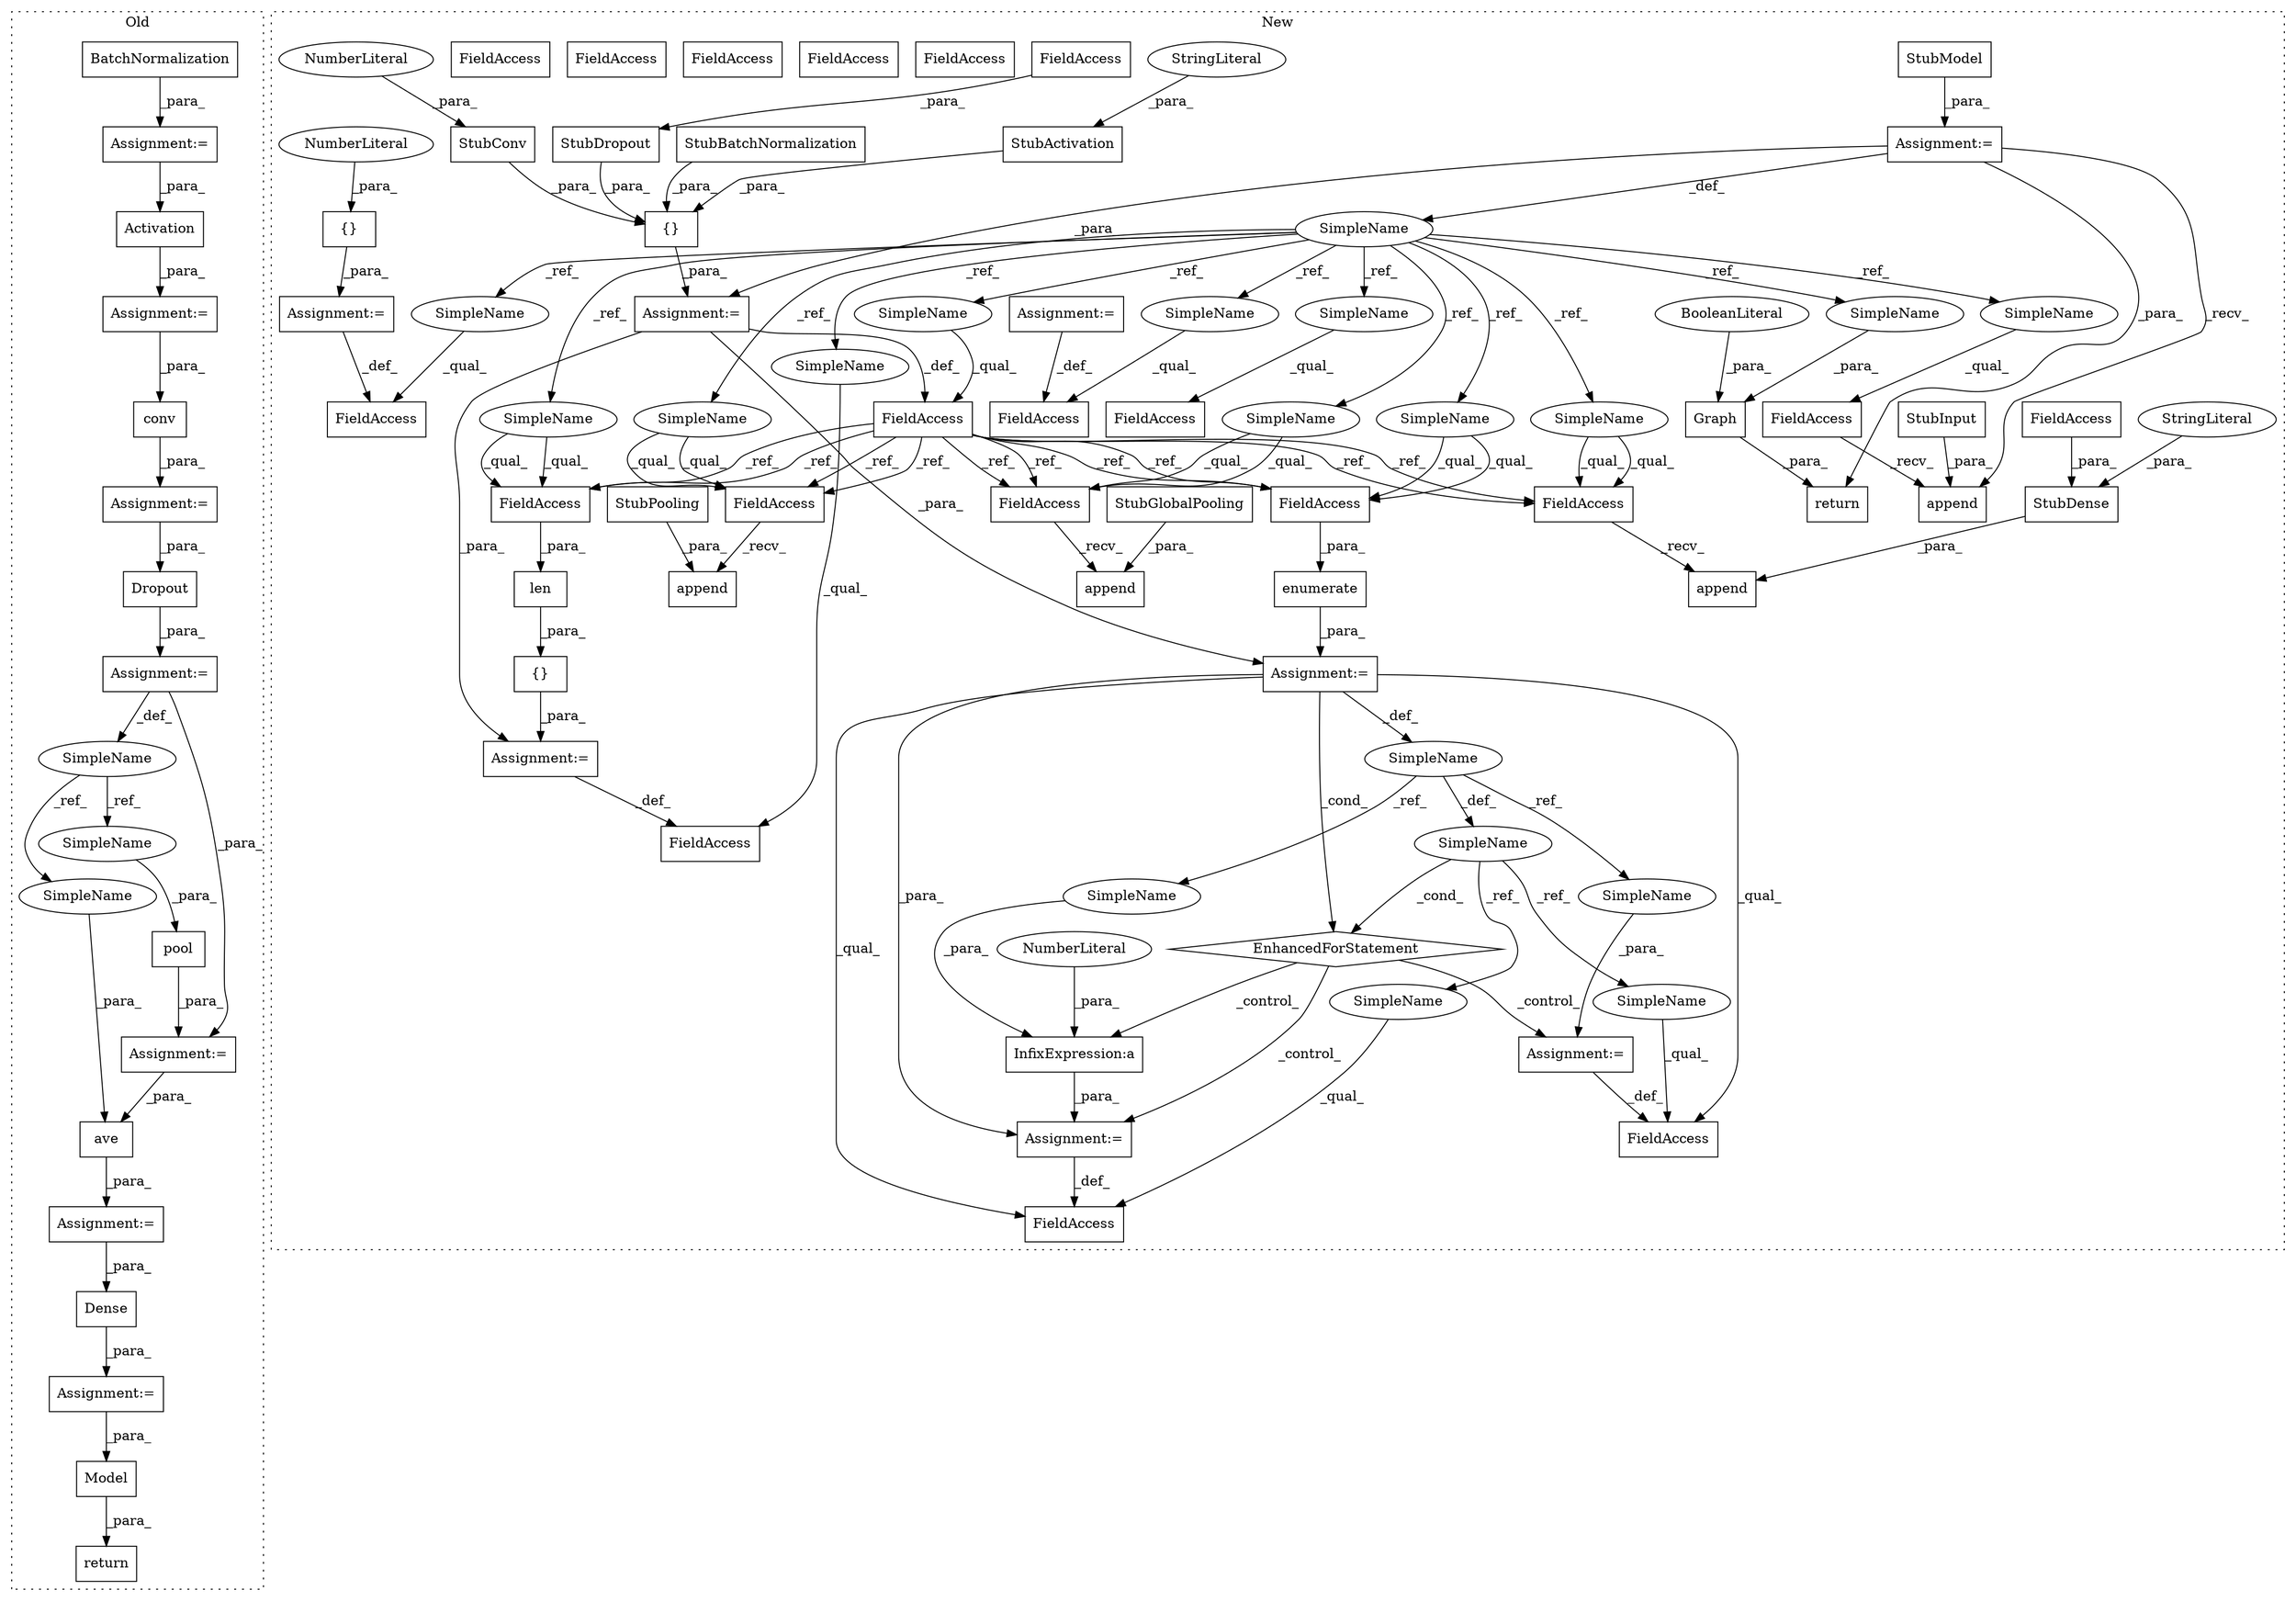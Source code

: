 digraph G {
subgraph cluster0 {
1 [label="Dropout" a="32" s="2570,2591" l="8,1" shape="box"];
3 [label="ave" a="32" s="2739,2756" l="4,1" shape="box"];
4 [label="Dense" a="32" s="2777,2796" l="6,1" shape="box"];
5 [label="SimpleName" a="42" s="2556" l="13" shape="ellipse"];
6 [label="pool" a="32" s="2686,2704" l="5,1" shape="box"];
8 [label="Model" a="32" s="2810,2842" l="6,1" shape="box"];
9 [label="conv" a="32" s="2529,2547" l="5,1" shape="box"];
10 [label="Activation" a="32" s="2482,2506" l="11,1" shape="box"];
11 [label="Assignment:=" a="7" s="2481" l="1" shape="box"];
12 [label="Assignment:=" a="7" s="2426" l="1" shape="box"];
13 [label="Assignment:=" a="7" s="2685" l="1" shape="box"];
14 [label="Assignment:=" a="7" s="2738" l="1" shape="box"];
15 [label="Assignment:=" a="7" s="2528" l="1" shape="box"];
16 [label="Assignment:=" a="7" s="2569" l="1" shape="box"];
17 [label="Assignment:=" a="7" s="2776" l="1" shape="box"];
19 [label="return" a="41" s="2803" l="7" shape="box"];
20 [label="BatchNormalization" a="32" s="2427,2459" l="19,1" shape="box"];
88 [label="SimpleName" a="42" s="2743" l="13" shape="ellipse"];
89 [label="SimpleName" a="42" s="2691" l="13" shape="ellipse"];
label = "Old";
style="dotted";
}
subgraph cluster1 {
2 [label="StubDense" a="32" s="3176,3210" l="10,1" shape="box"];
7 [label="FieldAccess" a="22" s="3186" l="14" shape="box"];
18 [label="StringLiteral" a="45" s="3201" l="9" shape="ellipse"];
21 [label="append" a="32" s="3169,3211" l="7,1" shape="box"];
22 [label="{}" a="4" s="2851,2968" l="1,1" shape="box"];
23 [label="InfixExpression:a" a="27" s="3430" l="3" shape="box"];
24 [label="{}" a="4" s="3249,3267" l="1,1" shape="box"];
25 [label="StubConv" a="32" s="2900,2927" l="9,1" shape="box"];
26 [label="NumberLiteral" a="34" s="3433" l="1" shape="ellipse"];
27 [label="NumberLiteral" a="34" s="2921" l="1" shape="ellipse"];
28 [label="SimpleName" a="42" s="3345" l="5" shape="ellipse"];
29 [label="EnhancedForStatement" a="70" s="3274,3376" l="67,2" shape="diamond"];
30 [label="StubActivation" a="32" s="2877,2898" l="15,1" shape="box"];
31 [label="StubModel" a="32" s="2615" l="11" shape="box"];
32 [label="StringLiteral" a="45" s="2892" l="6" shape="ellipse"];
33 [label="Graph" a="32" s="3454,3471" l="6,1" shape="box"];
34 [label="BooleanLiteral" a="9" s="3466" l="5" shape="ellipse"];
35 [label="SimpleName" a="42" s="2609" l="5" shape="ellipse"];
36 [label="FieldAccess" a="22" s="2672" l="12" shape="box"];
37 [label="{}" a="4" s="2694,2696" l="1,1" shape="box"];
38 [label="NumberLiteral" a="34" s="2695" l="1" shape="ellipse"];
39 [label="len" a="32" s="3250,3266" l="4,1" shape="box"];
40 [label="FieldAccess" a="22" s="3156" l="12" shape="box"];
41 [label="FieldAccess" a="22" s="2828" l="12" shape="box"];
42 [label="FieldAccess" a="22" s="3107" l="12" shape="box"];
43 [label="FieldAccess" a="22" s="2703" l="12" shape="box"];
44 [label="FieldAccess" a="22" s="2828" l="12" shape="box"];
45 [label="FieldAccess" a="22" s="3386" l="11" shape="box"];
46 [label="FieldAccess" a="22" s="3254" l="12" shape="box"];
47 [label="FieldAccess" a="22" s="2632" l="17" shape="box"];
48 [label="FieldAccess" a="22" s="3363" l="12" shape="box"];
49 [label="FieldAccess" a="22" s="3049" l="12" shape="box"];
50 [label="FieldAccess" a="22" s="3218" l="13" shape="box"];
51 [label="FieldAccess" a="22" s="3411" l="12" shape="box"];
52 [label="StubBatchNormalization" a="32" s="2852" l="24" shape="box"];
53 [label="StubDropout" a="32" s="2929,2967" l="12,1" shape="box"];
54 [label="FieldAccess" a="22" s="2941" l="26" shape="box"];
55 [label="SimpleName" a="42" s="3331" l="5" shape="ellipse"];
56 [label="Assignment:=" a="7" s="3397" l="1" shape="box"];
57 [label="enumerate" a="32" s="3353,3375" l="10,1" shape="box"];
58 [label="Assignment:=" a="7" s="2614" l="1" shape="box"];
59 [label="Assignment:=" a="7" s="2840" l="2" shape="box"];
60 [label="Assignment:=" a="7" s="2684" l="1" shape="box"];
61 [label="Assignment:=" a="7" s="3423" l="1" shape="box"];
62 [label="Assignment:=" a="7" s="3274,3376" l="67,2" shape="box"];
63 [label="Assignment:=" a="7" s="2649" l="1" shape="box"];
64 [label="Assignment:=" a="7" s="3231" l="1" shape="box"];
65 [label="return" a="41" s="3447" l="7" shape="box"];
66 [label="append" a="32" s="3120,3149" l="7,1" shape="box"];
67 [label="StubGlobalPooling" a="32" s="3127,3148" l="18,1" shape="box"];
68 [label="append" a="32" s="2716,2734" l="7,1" shape="box"];
69 [label="StubInput" a="32" s="2723" l="11" shape="box"];
70 [label="append" a="32" s="3062,3086" l="7,1" shape="box"];
71 [label="StubPooling" a="32" s="3069,3085" l="12,1" shape="box"];
72 [label="SimpleName" a="42" s="3398" l="5" shape="ellipse"];
73 [label="SimpleName" a="42" s="3425" l="5" shape="ellipse"];
74 [label="SimpleName" a="42" s="3411" l="5" shape="ellipse"];
75 [label="SimpleName" a="42" s="3386" l="5" shape="ellipse"];
76 [label="SimpleName" a="42" s="2703" l="5" shape="ellipse"];
77 [label="SimpleName" a="42" s="3254" l="5" shape="ellipse"];
78 [label="SimpleName" a="42" s="2828" l="5" shape="ellipse"];
79 [label="SimpleName" a="42" s="2828" l="5" shape="ellipse"];
80 [label="SimpleName" a="42" s="3363" l="5" shape="ellipse"];
81 [label="SimpleName" a="42" s="3218" l="5" shape="ellipse"];
82 [label="SimpleName" a="42" s="3049" l="5" shape="ellipse"];
83 [label="SimpleName" a="42" s="2632" l="5" shape="ellipse"];
84 [label="SimpleName" a="42" s="3460" l="5" shape="ellipse"];
85 [label="SimpleName" a="42" s="3107" l="5" shape="ellipse"];
86 [label="SimpleName" a="42" s="3156" l="5" shape="ellipse"];
87 [label="SimpleName" a="42" s="2672" l="5" shape="ellipse"];
90 [label="FieldAccess" a="22" s="3363" l="12" shape="box"];
91 [label="FieldAccess" a="22" s="3107" l="12" shape="box"];
92 [label="FieldAccess" a="22" s="3156" l="12" shape="box"];
93 [label="FieldAccess" a="22" s="3049" l="12" shape="box"];
94 [label="FieldAccess" a="22" s="3254" l="12" shape="box"];
label = "New";
style="dotted";
}
1 -> 16 [label="_para_"];
2 -> 21 [label="_para_"];
3 -> 14 [label="_para_"];
4 -> 17 [label="_para_"];
5 -> 89 [label="_ref_"];
5 -> 88 [label="_ref_"];
6 -> 13 [label="_para_"];
7 -> 2 [label="_para_"];
8 -> 19 [label="_para_"];
9 -> 15 [label="_para_"];
10 -> 11 [label="_para_"];
11 -> 9 [label="_para_"];
12 -> 10 [label="_para_"];
13 -> 3 [label="_para_"];
14 -> 4 [label="_para_"];
15 -> 1 [label="_para_"];
16 -> 5 [label="_def_"];
16 -> 13 [label="_para_"];
17 -> 8 [label="_para_"];
18 -> 2 [label="_para_"];
20 -> 12 [label="_para_"];
22 -> 59 [label="_para_"];
23 -> 61 [label="_para_"];
24 -> 64 [label="_para_"];
25 -> 22 [label="_para_"];
26 -> 23 [label="_para_"];
27 -> 25 [label="_para_"];
28 -> 29 [label="_cond_"];
28 -> 75 [label="_ref_"];
28 -> 74 [label="_ref_"];
29 -> 56 [label="_control_"];
29 -> 61 [label="_control_"];
29 -> 23 [label="_control_"];
30 -> 22 [label="_para_"];
31 -> 58 [label="_para_"];
32 -> 30 [label="_para_"];
33 -> 65 [label="_para_"];
34 -> 33 [label="_para_"];
35 -> 79 [label="_ref_"];
35 -> 83 [label="_ref_"];
35 -> 76 [label="_ref_"];
35 -> 87 [label="_ref_"];
35 -> 85 [label="_ref_"];
35 -> 78 [label="_ref_"];
35 -> 82 [label="_ref_"];
35 -> 77 [label="_ref_"];
35 -> 84 [label="_ref_"];
35 -> 80 [label="_ref_"];
35 -> 86 [label="_ref_"];
35 -> 81 [label="_ref_"];
37 -> 60 [label="_para_"];
38 -> 37 [label="_para_"];
39 -> 24 [label="_para_"];
41 -> 91 [label="_ref_"];
41 -> 92 [label="_ref_"];
41 -> 92 [label="_ref_"];
41 -> 90 [label="_ref_"];
41 -> 91 [label="_ref_"];
41 -> 94 [label="_ref_"];
41 -> 93 [label="_ref_"];
41 -> 93 [label="_ref_"];
41 -> 94 [label="_ref_"];
41 -> 90 [label="_ref_"];
43 -> 68 [label="_recv_"];
52 -> 22 [label="_para_"];
53 -> 22 [label="_para_"];
54 -> 53 [label="_para_"];
55 -> 73 [label="_ref_"];
55 -> 28 [label="_def_"];
55 -> 72 [label="_ref_"];
56 -> 45 [label="_def_"];
57 -> 62 [label="_para_"];
58 -> 68 [label="_recv_"];
58 -> 35 [label="_def_"];
58 -> 65 [label="_para_"];
58 -> 59 [label="_para_"];
59 -> 41 [label="_def_"];
59 -> 62 [label="_para_"];
59 -> 64 [label="_para_"];
60 -> 36 [label="_def_"];
61 -> 51 [label="_def_"];
62 -> 29 [label="_cond_"];
62 -> 61 [label="_para_"];
62 -> 55 [label="_def_"];
62 -> 51 [label="_qual_"];
62 -> 45 [label="_qual_"];
63 -> 47 [label="_def_"];
64 -> 50 [label="_def_"];
67 -> 66 [label="_para_"];
69 -> 68 [label="_para_"];
71 -> 70 [label="_para_"];
72 -> 56 [label="_para_"];
73 -> 23 [label="_para_"];
74 -> 51 [label="_qual_"];
75 -> 45 [label="_qual_"];
76 -> 43 [label="_qual_"];
77 -> 94 [label="_qual_"];
77 -> 94 [label="_qual_"];
78 -> 44 [label="_qual_"];
79 -> 41 [label="_qual_"];
80 -> 90 [label="_qual_"];
80 -> 90 [label="_qual_"];
81 -> 50 [label="_qual_"];
82 -> 93 [label="_qual_"];
82 -> 93 [label="_qual_"];
83 -> 47 [label="_qual_"];
84 -> 33 [label="_para_"];
85 -> 91 [label="_qual_"];
85 -> 91 [label="_qual_"];
86 -> 92 [label="_qual_"];
86 -> 92 [label="_qual_"];
87 -> 36 [label="_qual_"];
88 -> 3 [label="_para_"];
89 -> 6 [label="_para_"];
90 -> 57 [label="_para_"];
91 -> 66 [label="_recv_"];
92 -> 21 [label="_recv_"];
93 -> 70 [label="_recv_"];
94 -> 39 [label="_para_"];
}